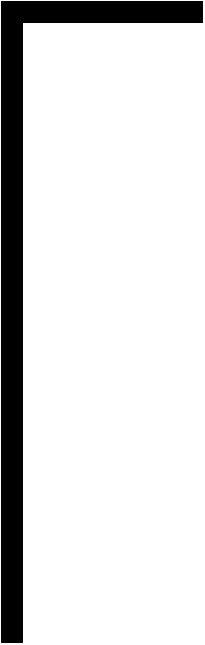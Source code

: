 <mxfile version="21.7.2" type="github">
  <diagram name="第 1 页" id="0TbkRzKtg_czBRDa2M-h">
    <mxGraphModel dx="1434" dy="758" grid="1" gridSize="10" guides="1" tooltips="1" connect="1" arrows="1" fold="1" page="1" pageScale="1" pageWidth="827" pageHeight="1169" math="0" shadow="0">
      <root>
        <mxCell id="0" />
        <mxCell id="1" parent="0" />
        <mxCell id="6ejfNtA1Z0jG4viLXni5-1" value="" style="verticalLabelPosition=bottom;html=1;verticalAlign=top;align=center;shape=mxgraph.floorplan.wallCorner;fillColor=strokeColor;" vertex="1" parent="1">
          <mxGeometry x="90" y="240" width="100" height="320" as="geometry" />
        </mxCell>
      </root>
    </mxGraphModel>
  </diagram>
</mxfile>
